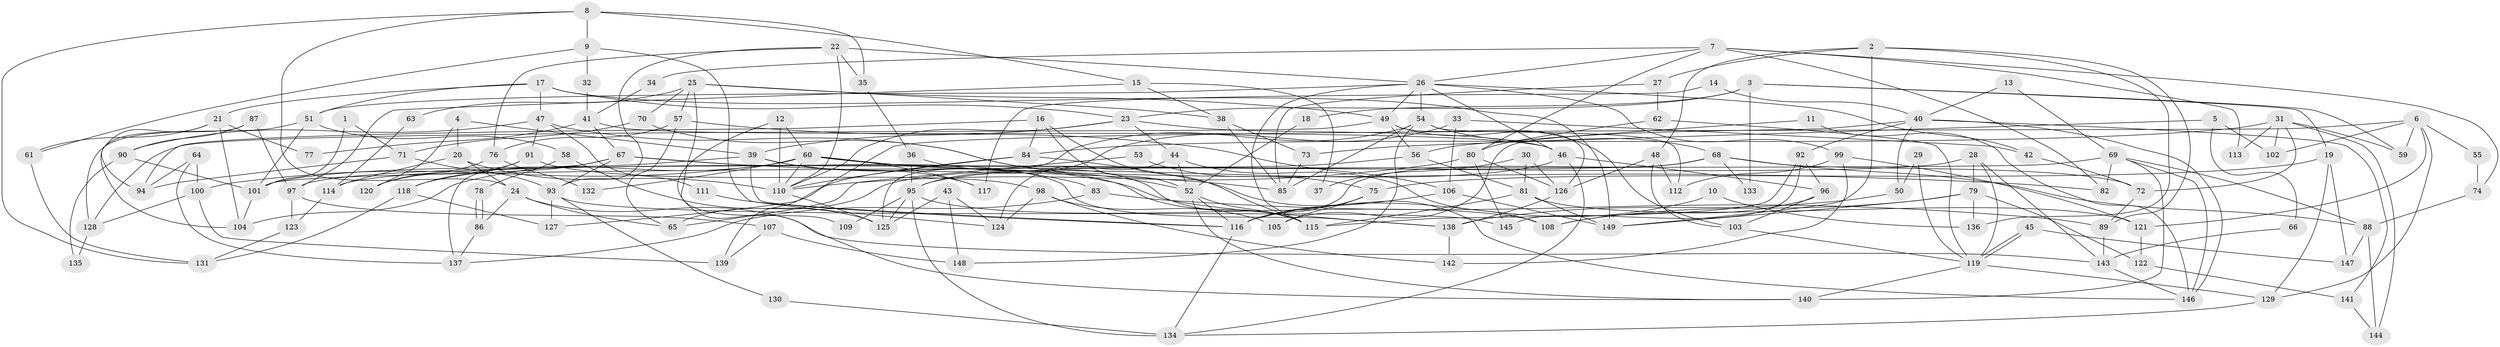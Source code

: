 // coarse degree distribution, {2: 0.11235955056179775, 3: 0.24719101123595505, 5: 0.16853932584269662, 4: 0.23595505617977527, 7: 0.06741573033707865, 12: 0.011235955056179775, 22: 0.011235955056179775, 1: 0.011235955056179775, 10: 0.011235955056179775, 11: 0.02247191011235955, 6: 0.056179775280898875, 8: 0.02247191011235955, 13: 0.011235955056179775, 9: 0.011235955056179775}
// Generated by graph-tools (version 1.1) at 2025/53/03/04/25 21:53:15]
// undirected, 149 vertices, 298 edges
graph export_dot {
graph [start="1"]
  node [color=gray90,style=filled];
  1;
  2;
  3;
  4;
  5;
  6;
  7;
  8;
  9;
  10;
  11;
  12;
  13;
  14;
  15;
  16;
  17;
  18;
  19;
  20;
  21;
  22;
  23;
  24;
  25;
  26;
  27;
  28;
  29;
  30;
  31;
  32;
  33;
  34;
  35;
  36;
  37;
  38;
  39;
  40;
  41;
  42;
  43;
  44;
  45;
  46;
  47;
  48;
  49;
  50;
  51;
  52;
  53;
  54;
  55;
  56;
  57;
  58;
  59;
  60;
  61;
  62;
  63;
  64;
  65;
  66;
  67;
  68;
  69;
  70;
  71;
  72;
  73;
  74;
  75;
  76;
  77;
  78;
  79;
  80;
  81;
  82;
  83;
  84;
  85;
  86;
  87;
  88;
  89;
  90;
  91;
  92;
  93;
  94;
  95;
  96;
  97;
  98;
  99;
  100;
  101;
  102;
  103;
  104;
  105;
  106;
  107;
  108;
  109;
  110;
  111;
  112;
  113;
  114;
  115;
  116;
  117;
  118;
  119;
  120;
  121;
  122;
  123;
  124;
  125;
  126;
  127;
  128;
  129;
  130;
  131;
  132;
  133;
  134;
  135;
  136;
  137;
  138;
  139;
  140;
  141;
  142;
  143;
  144;
  145;
  146;
  147;
  148;
  149;
  1 -- 101;
  1 -- 71;
  2 -- 48;
  2 -- 149;
  2 -- 27;
  2 -- 89;
  2 -- 136;
  3 -- 23;
  3 -- 19;
  3 -- 18;
  3 -- 59;
  3 -- 133;
  4 -- 39;
  4 -- 20;
  4 -- 120;
  5 -- 73;
  5 -- 102;
  5 -- 66;
  6 -- 59;
  6 -- 121;
  6 -- 55;
  6 -- 102;
  6 -- 129;
  6 -- 139;
  7 -- 26;
  7 -- 80;
  7 -- 34;
  7 -- 74;
  7 -- 82;
  7 -- 113;
  8 -- 15;
  8 -- 35;
  8 -- 9;
  8 -- 24;
  8 -- 131;
  9 -- 61;
  9 -- 32;
  9 -- 124;
  10 -- 116;
  10 -- 136;
  11 -- 56;
  11 -- 146;
  12 -- 60;
  12 -- 140;
  12 -- 110;
  13 -- 69;
  13 -- 40;
  14 -- 117;
  14 -- 40;
  15 -- 97;
  15 -- 38;
  15 -- 37;
  16 -- 84;
  16 -- 52;
  16 -- 94;
  16 -- 115;
  17 -- 21;
  17 -- 149;
  17 -- 23;
  17 -- 47;
  17 -- 51;
  18 -- 52;
  19 -- 129;
  19 -- 75;
  19 -- 147;
  20 -- 110;
  20 -- 114;
  20 -- 24;
  21 -- 104;
  21 -- 94;
  21 -- 61;
  21 -- 77;
  22 -- 76;
  22 -- 110;
  22 -- 26;
  22 -- 35;
  22 -- 93;
  23 -- 46;
  23 -- 39;
  23 -- 44;
  23 -- 110;
  24 -- 65;
  24 -- 86;
  24 -- 143;
  25 -- 49;
  25 -- 57;
  25 -- 38;
  25 -- 63;
  25 -- 70;
  25 -- 109;
  26 -- 115;
  26 -- 42;
  26 -- 46;
  26 -- 49;
  26 -- 51;
  26 -- 54;
  26 -- 99;
  27 -- 62;
  27 -- 85;
  28 -- 143;
  28 -- 119;
  28 -- 79;
  28 -- 114;
  29 -- 50;
  29 -- 119;
  30 -- 126;
  30 -- 81;
  30 -- 37;
  31 -- 72;
  31 -- 144;
  31 -- 59;
  31 -- 84;
  31 -- 102;
  31 -- 113;
  32 -- 41;
  33 -- 95;
  33 -- 42;
  33 -- 106;
  34 -- 41;
  35 -- 36;
  36 -- 95;
  36 -- 115;
  38 -- 85;
  38 -- 73;
  39 -- 101;
  39 -- 83;
  39 -- 116;
  39 -- 117;
  40 -- 92;
  40 -- 146;
  40 -- 50;
  40 -- 105;
  40 -- 141;
  41 -- 67;
  41 -- 46;
  41 -- 77;
  42 -- 72;
  43 -- 124;
  43 -- 125;
  43 -- 148;
  44 -- 108;
  44 -- 52;
  44 -- 124;
  45 -- 119;
  45 -- 119;
  45 -- 147;
  46 -- 134;
  46 -- 65;
  46 -- 96;
  47 -- 52;
  47 -- 90;
  47 -- 91;
  47 -- 111;
  48 -- 112;
  48 -- 126;
  48 -- 103;
  49 -- 126;
  49 -- 56;
  49 -- 103;
  49 -- 128;
  50 -- 138;
  51 -- 58;
  51 -- 101;
  51 -- 128;
  52 -- 116;
  52 -- 115;
  52 -- 140;
  53 -- 75;
  53 -- 65;
  54 -- 85;
  54 -- 68;
  54 -- 112;
  54 -- 125;
  54 -- 148;
  55 -- 74;
  56 -- 95;
  56 -- 81;
  57 -- 106;
  57 -- 65;
  57 -- 76;
  58 -- 125;
  58 -- 78;
  60 -- 82;
  60 -- 110;
  60 -- 100;
  60 -- 104;
  60 -- 117;
  60 -- 132;
  60 -- 138;
  61 -- 131;
  62 -- 119;
  62 -- 80;
  63 -- 114;
  64 -- 100;
  64 -- 137;
  64 -- 94;
  66 -- 143;
  67 -- 137;
  67 -- 93;
  67 -- 85;
  67 -- 118;
  67 -- 138;
  68 -- 116;
  68 -- 72;
  68 -- 88;
  68 -- 97;
  68 -- 133;
  69 -- 101;
  69 -- 140;
  69 -- 82;
  69 -- 88;
  69 -- 146;
  70 -- 115;
  70 -- 71;
  71 -- 94;
  71 -- 93;
  72 -- 89;
  73 -- 85;
  74 -- 88;
  75 -- 105;
  75 -- 116;
  76 -- 120;
  76 -- 132;
  78 -- 86;
  78 -- 86;
  79 -- 108;
  79 -- 122;
  79 -- 136;
  79 -- 149;
  80 -- 110;
  80 -- 145;
  80 -- 126;
  81 -- 115;
  81 -- 121;
  81 -- 149;
  83 -- 89;
  83 -- 137;
  84 -- 110;
  84 -- 127;
  84 -- 146;
  86 -- 137;
  87 -- 104;
  87 -- 97;
  87 -- 90;
  88 -- 144;
  88 -- 147;
  89 -- 143;
  90 -- 101;
  90 -- 135;
  91 -- 118;
  91 -- 98;
  91 -- 120;
  92 -- 115;
  92 -- 96;
  92 -- 145;
  93 -- 127;
  93 -- 130;
  93 -- 145;
  95 -- 134;
  95 -- 125;
  95 -- 108;
  95 -- 109;
  96 -- 103;
  96 -- 108;
  97 -- 107;
  97 -- 123;
  98 -- 124;
  98 -- 105;
  98 -- 142;
  99 -- 142;
  99 -- 112;
  99 -- 121;
  100 -- 128;
  100 -- 139;
  101 -- 104;
  103 -- 119;
  106 -- 149;
  106 -- 116;
  107 -- 139;
  107 -- 148;
  110 -- 125;
  111 -- 116;
  114 -- 123;
  116 -- 134;
  118 -- 127;
  118 -- 131;
  119 -- 129;
  119 -- 140;
  121 -- 122;
  122 -- 141;
  123 -- 131;
  126 -- 138;
  128 -- 135;
  129 -- 134;
  130 -- 134;
  138 -- 142;
  141 -- 144;
  143 -- 146;
}
